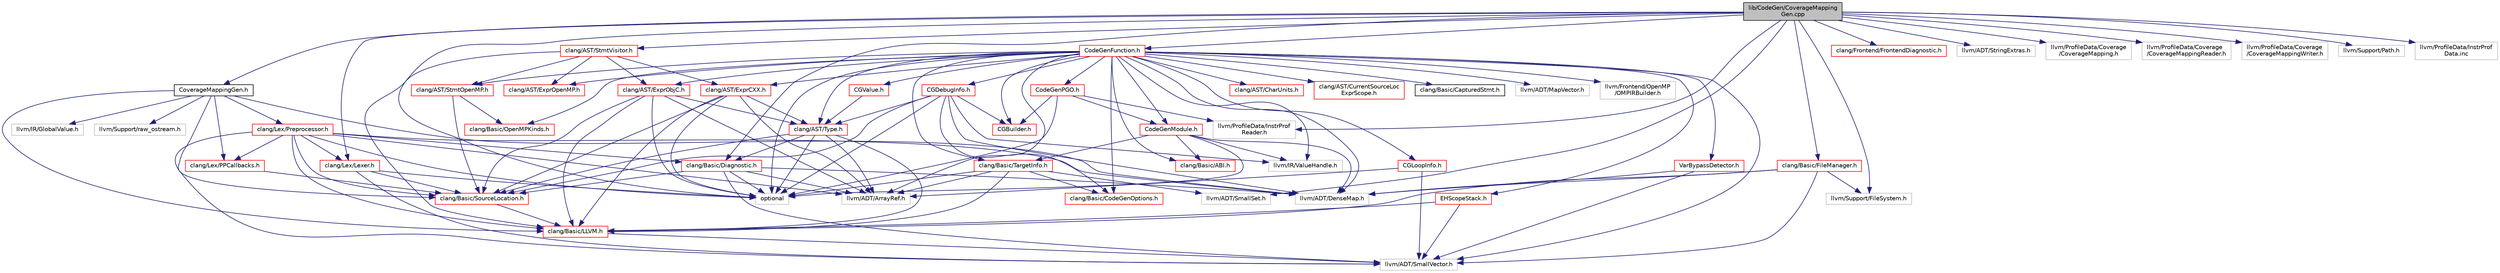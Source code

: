 digraph "lib/CodeGen/CoverageMappingGen.cpp"
{
 // LATEX_PDF_SIZE
  bgcolor="transparent";
  edge [fontname="Helvetica",fontsize="10",labelfontname="Helvetica",labelfontsize="10"];
  node [fontname="Helvetica",fontsize="10",shape=record];
  Node1 [label="lib/CodeGen/CoverageMapping\lGen.cpp",height=0.2,width=0.4,color="black", fillcolor="grey75", style="filled", fontcolor="black",tooltip=" "];
  Node1 -> Node2 [color="midnightblue",fontsize="10",style="solid",fontname="Helvetica"];
  Node2 [label="CoverageMappingGen.h",height=0.2,width=0.4,color="black",URL="$CoverageMappingGen_8h.html",tooltip=" "];
  Node2 -> Node3 [color="midnightblue",fontsize="10",style="solid",fontname="Helvetica"];
  Node3 [label="clang/Basic/LLVM.h",height=0.2,width=0.4,color="red",URL="$LLVM_8h.html",tooltip=" "];
  Node3 -> Node5 [color="midnightblue",fontsize="10",style="solid",fontname="Helvetica"];
  Node5 [label="llvm/ADT/SmallVector.h",height=0.2,width=0.4,color="grey75",tooltip=" "];
  Node2 -> Node6 [color="midnightblue",fontsize="10",style="solid",fontname="Helvetica"];
  Node6 [label="clang/Basic/SourceLocation.h",height=0.2,width=0.4,color="red",URL="$SourceLocation_8h.html",tooltip=" "];
  Node6 -> Node3 [color="midnightblue",fontsize="10",style="solid",fontname="Helvetica"];
  Node2 -> Node12 [color="midnightblue",fontsize="10",style="solid",fontname="Helvetica"];
  Node12 [label="clang/Lex/PPCallbacks.h",height=0.2,width=0.4,color="red",URL="$PPCallbacks_8h.html",tooltip=" "];
  Node12 -> Node6 [color="midnightblue",fontsize="10",style="solid",fontname="Helvetica"];
  Node2 -> Node65 [color="midnightblue",fontsize="10",style="solid",fontname="Helvetica"];
  Node65 [label="clang/Lex/Preprocessor.h",height=0.2,width=0.4,color="red",URL="$Preprocessor_8h.html",tooltip=" "];
  Node65 -> Node19 [color="midnightblue",fontsize="10",style="solid",fontname="Helvetica"];
  Node19 [label="clang/Basic/Diagnostic.h",height=0.2,width=0.4,color="red",URL="$Basic_2Diagnostic_8h.html",tooltip=" "];
  Node19 -> Node6 [color="midnightblue",fontsize="10",style="solid",fontname="Helvetica"];
  Node19 -> Node28 [color="midnightblue",fontsize="10",style="solid",fontname="Helvetica"];
  Node28 [label="llvm/ADT/ArrayRef.h",height=0.2,width=0.4,color="grey75",tooltip=" "];
  Node19 -> Node29 [color="midnightblue",fontsize="10",style="solid",fontname="Helvetica"];
  Node29 [label="llvm/ADT/DenseMap.h",height=0.2,width=0.4,color="grey75",tooltip=" "];
  Node19 -> Node5 [color="midnightblue",fontsize="10",style="solid",fontname="Helvetica"];
  Node19 -> Node15 [color="midnightblue",fontsize="10",style="solid",fontname="Helvetica"];
  Node15 [label="optional",height=0.2,width=0.4,color="grey75",tooltip=" "];
  Node65 -> Node3 [color="midnightblue",fontsize="10",style="solid",fontname="Helvetica"];
  Node65 -> Node6 [color="midnightblue",fontsize="10",style="solid",fontname="Helvetica"];
  Node65 -> Node99 [color="midnightblue",fontsize="10",style="solid",fontname="Helvetica"];
  Node99 [label="clang/Lex/Lexer.h",height=0.2,width=0.4,color="red",URL="$Lexer_8h.html",tooltip=" "];
  Node99 -> Node6 [color="midnightblue",fontsize="10",style="solid",fontname="Helvetica"];
  Node99 -> Node5 [color="midnightblue",fontsize="10",style="solid",fontname="Helvetica"];
  Node99 -> Node15 [color="midnightblue",fontsize="10",style="solid",fontname="Helvetica"];
  Node65 -> Node12 [color="midnightblue",fontsize="10",style="solid",fontname="Helvetica"];
  Node65 -> Node28 [color="midnightblue",fontsize="10",style="solid",fontname="Helvetica"];
  Node65 -> Node29 [color="midnightblue",fontsize="10",style="solid",fontname="Helvetica"];
  Node65 -> Node5 [color="midnightblue",fontsize="10",style="solid",fontname="Helvetica"];
  Node65 -> Node15 [color="midnightblue",fontsize="10",style="solid",fontname="Helvetica"];
  Node2 -> Node29 [color="midnightblue",fontsize="10",style="solid",fontname="Helvetica"];
  Node2 -> Node110 [color="midnightblue",fontsize="10",style="solid",fontname="Helvetica"];
  Node110 [label="llvm/IR/GlobalValue.h",height=0.2,width=0.4,color="grey75",tooltip=" "];
  Node2 -> Node111 [color="midnightblue",fontsize="10",style="solid",fontname="Helvetica"];
  Node111 [label="llvm/Support/raw_ostream.h",height=0.2,width=0.4,color="grey75",tooltip=" "];
  Node1 -> Node112 [color="midnightblue",fontsize="10",style="solid",fontname="Helvetica"];
  Node112 [label="CodeGenFunction.h",height=0.2,width=0.4,color="red",URL="$CodeGenFunction_8h.html",tooltip=" "];
  Node112 -> Node113 [color="midnightblue",fontsize="10",style="solid",fontname="Helvetica"];
  Node113 [label="CGBuilder.h",height=0.2,width=0.4,color="red",URL="$CGBuilder_8h.html",tooltip=" "];
  Node112 -> Node125 [color="midnightblue",fontsize="10",style="solid",fontname="Helvetica"];
  Node125 [label="CGDebugInfo.h",height=0.2,width=0.4,color="red",URL="$CGDebugInfo_8h.html",tooltip=" "];
  Node125 -> Node113 [color="midnightblue",fontsize="10",style="solid",fontname="Helvetica"];
  Node125 -> Node143 [color="midnightblue",fontsize="10",style="solid",fontname="Helvetica"];
  Node143 [label="clang/AST/Type.h",height=0.2,width=0.4,color="red",URL="$Type_8h.html",tooltip=" "];
  Node143 -> Node19 [color="midnightblue",fontsize="10",style="solid",fontname="Helvetica"];
  Node143 -> Node3 [color="midnightblue",fontsize="10",style="solid",fontname="Helvetica"];
  Node143 -> Node6 [color="midnightblue",fontsize="10",style="solid",fontname="Helvetica"];
  Node143 -> Node28 [color="midnightblue",fontsize="10",style="solid",fontname="Helvetica"];
  Node143 -> Node15 [color="midnightblue",fontsize="10",style="solid",fontname="Helvetica"];
  Node125 -> Node194 [color="midnightblue",fontsize="10",style="solid",fontname="Helvetica"];
  Node194 [label="clang/Basic/CodeGenOptions.h",height=0.2,width=0.4,color="red",URL="$CodeGenOptions_8h.html",tooltip=" "];
  Node125 -> Node6 [color="midnightblue",fontsize="10",style="solid",fontname="Helvetica"];
  Node125 -> Node29 [color="midnightblue",fontsize="10",style="solid",fontname="Helvetica"];
  Node125 -> Node203 [color="midnightblue",fontsize="10",style="solid",fontname="Helvetica"];
  Node203 [label="llvm/IR/ValueHandle.h",height=0.2,width=0.4,color="grey75",tooltip=" "];
  Node125 -> Node15 [color="midnightblue",fontsize="10",style="solid",fontname="Helvetica"];
  Node112 -> Node204 [color="midnightblue",fontsize="10",style="solid",fontname="Helvetica"];
  Node204 [label="CGLoopInfo.h",height=0.2,width=0.4,color="red",URL="$CGLoopInfo_8h.html",tooltip=" "];
  Node204 -> Node28 [color="midnightblue",fontsize="10",style="solid",fontname="Helvetica"];
  Node204 -> Node5 [color="midnightblue",fontsize="10",style="solid",fontname="Helvetica"];
  Node112 -> Node207 [color="midnightblue",fontsize="10",style="solid",fontname="Helvetica"];
  Node207 [label="CGValue.h",height=0.2,width=0.4,color="red",URL="$CGValue_8h.html",tooltip=" "];
  Node207 -> Node143 [color="midnightblue",fontsize="10",style="solid",fontname="Helvetica"];
  Node112 -> Node223 [color="midnightblue",fontsize="10",style="solid",fontname="Helvetica"];
  Node223 [label="CodeGenModule.h",height=0.2,width=0.4,color="red",URL="$CodeGenModule_8h.html",tooltip=" "];
  Node223 -> Node243 [color="midnightblue",fontsize="10",style="solid",fontname="Helvetica"];
  Node243 [label="clang/Basic/ABI.h",height=0.2,width=0.4,color="red",URL="$ABI_8h.html",tooltip=" "];
  Node223 -> Node260 [color="midnightblue",fontsize="10",style="solid",fontname="Helvetica"];
  Node260 [label="clang/Basic/TargetInfo.h",height=0.2,width=0.4,color="red",URL="$include_2clang_2Basic_2TargetInfo_8h.html",tooltip=" "];
  Node260 -> Node194 [color="midnightblue",fontsize="10",style="solid",fontname="Helvetica"];
  Node260 -> Node3 [color="midnightblue",fontsize="10",style="solid",fontname="Helvetica"];
  Node260 -> Node28 [color="midnightblue",fontsize="10",style="solid",fontname="Helvetica"];
  Node260 -> Node246 [color="midnightblue",fontsize="10",style="solid",fontname="Helvetica"];
  Node246 [label="llvm/ADT/SmallSet.h",height=0.2,width=0.4,color="grey75",tooltip=" "];
  Node260 -> Node15 [color="midnightblue",fontsize="10",style="solid",fontname="Helvetica"];
  Node223 -> Node29 [color="midnightblue",fontsize="10",style="solid",fontname="Helvetica"];
  Node223 -> Node203 [color="midnightblue",fontsize="10",style="solid",fontname="Helvetica"];
  Node223 -> Node15 [color="midnightblue",fontsize="10",style="solid",fontname="Helvetica"];
  Node112 -> Node269 [color="midnightblue",fontsize="10",style="solid",fontname="Helvetica"];
  Node269 [label="CodeGenPGO.h",height=0.2,width=0.4,color="red",URL="$CodeGenPGO_8h.html",tooltip=" "];
  Node269 -> Node113 [color="midnightblue",fontsize="10",style="solid",fontname="Helvetica"];
  Node269 -> Node223 [color="midnightblue",fontsize="10",style="solid",fontname="Helvetica"];
  Node269 -> Node270 [color="midnightblue",fontsize="10",style="solid",fontname="Helvetica"];
  Node270 [label="llvm/ProfileData/InstrProf\lReader.h",height=0.2,width=0.4,color="grey75",tooltip=" "];
  Node269 -> Node15 [color="midnightblue",fontsize="10",style="solid",fontname="Helvetica"];
  Node112 -> Node252 [color="midnightblue",fontsize="10",style="solid",fontname="Helvetica"];
  Node252 [label="EHScopeStack.h",height=0.2,width=0.4,color="red",URL="$EHScopeStack_8h.html",tooltip=" "];
  Node252 -> Node3 [color="midnightblue",fontsize="10",style="solid",fontname="Helvetica"];
  Node252 -> Node5 [color="midnightblue",fontsize="10",style="solid",fontname="Helvetica"];
  Node112 -> Node271 [color="midnightblue",fontsize="10",style="solid",fontname="Helvetica"];
  Node271 [label="VarBypassDetector.h",height=0.2,width=0.4,color="red",URL="$VarBypassDetector_8h.html",tooltip=" "];
  Node271 -> Node29 [color="midnightblue",fontsize="10",style="solid",fontname="Helvetica"];
  Node271 -> Node5 [color="midnightblue",fontsize="10",style="solid",fontname="Helvetica"];
  Node112 -> Node115 [color="midnightblue",fontsize="10",style="solid",fontname="Helvetica"];
  Node115 [label="clang/AST/CharUnits.h",height=0.2,width=0.4,color="red",URL="$CharUnits_8h.html",tooltip=" "];
  Node112 -> Node272 [color="midnightblue",fontsize="10",style="solid",fontname="Helvetica"];
  Node272 [label="clang/AST/CurrentSourceLoc\lExprScope.h",height=0.2,width=0.4,color="red",URL="$CurrentSourceLocExprScope_8h.html",tooltip=" "];
  Node112 -> Node273 [color="midnightblue",fontsize="10",style="solid",fontname="Helvetica"];
  Node273 [label="clang/AST/ExprCXX.h",height=0.2,width=0.4,color="red",URL="$ExprCXX_8h.html",tooltip=" "];
  Node273 -> Node143 [color="midnightblue",fontsize="10",style="solid",fontname="Helvetica"];
  Node273 -> Node3 [color="midnightblue",fontsize="10",style="solid",fontname="Helvetica"];
  Node273 -> Node6 [color="midnightblue",fontsize="10",style="solid",fontname="Helvetica"];
  Node273 -> Node28 [color="midnightblue",fontsize="10",style="solid",fontname="Helvetica"];
  Node273 -> Node15 [color="midnightblue",fontsize="10",style="solid",fontname="Helvetica"];
  Node112 -> Node276 [color="midnightblue",fontsize="10",style="solid",fontname="Helvetica"];
  Node276 [label="clang/AST/ExprObjC.h",height=0.2,width=0.4,color="red",URL="$ExprObjC_8h.html",tooltip=" "];
  Node276 -> Node143 [color="midnightblue",fontsize="10",style="solid",fontname="Helvetica"];
  Node276 -> Node3 [color="midnightblue",fontsize="10",style="solid",fontname="Helvetica"];
  Node276 -> Node6 [color="midnightblue",fontsize="10",style="solid",fontname="Helvetica"];
  Node276 -> Node28 [color="midnightblue",fontsize="10",style="solid",fontname="Helvetica"];
  Node276 -> Node15 [color="midnightblue",fontsize="10",style="solid",fontname="Helvetica"];
  Node112 -> Node277 [color="midnightblue",fontsize="10",style="solid",fontname="Helvetica"];
  Node277 [label="clang/AST/ExprOpenMP.h",height=0.2,width=0.4,color="red",URL="$ExprOpenMP_8h.html",tooltip=" "];
  Node112 -> Node278 [color="midnightblue",fontsize="10",style="solid",fontname="Helvetica"];
  Node278 [label="clang/AST/StmtOpenMP.h",height=0.2,width=0.4,color="red",URL="$StmtOpenMP_8h.html",tooltip=" "];
  Node278 -> Node230 [color="midnightblue",fontsize="10",style="solid",fontname="Helvetica"];
  Node230 [label="clang/Basic/OpenMPKinds.h",height=0.2,width=0.4,color="red",URL="$OpenMPKinds_8h.html",tooltip=" "];
  Node278 -> Node6 [color="midnightblue",fontsize="10",style="solid",fontname="Helvetica"];
  Node112 -> Node143 [color="midnightblue",fontsize="10",style="solid",fontname="Helvetica"];
  Node112 -> Node243 [color="midnightblue",fontsize="10",style="solid",fontname="Helvetica"];
  Node112 -> Node177 [color="midnightblue",fontsize="10",style="solid",fontname="Helvetica"];
  Node177 [label="clang/Basic/CapturedStmt.h",height=0.2,width=0.4,color="black",URL="$CapturedStmt_8h.html",tooltip=" "];
  Node112 -> Node194 [color="midnightblue",fontsize="10",style="solid",fontname="Helvetica"];
  Node112 -> Node230 [color="midnightblue",fontsize="10",style="solid",fontname="Helvetica"];
  Node112 -> Node260 [color="midnightblue",fontsize="10",style="solid",fontname="Helvetica"];
  Node112 -> Node28 [color="midnightblue",fontsize="10",style="solid",fontname="Helvetica"];
  Node112 -> Node29 [color="midnightblue",fontsize="10",style="solid",fontname="Helvetica"];
  Node112 -> Node218 [color="midnightblue",fontsize="10",style="solid",fontname="Helvetica"];
  Node218 [label="llvm/ADT/MapVector.h",height=0.2,width=0.4,color="grey75",tooltip=" "];
  Node112 -> Node5 [color="midnightblue",fontsize="10",style="solid",fontname="Helvetica"];
  Node112 -> Node279 [color="midnightblue",fontsize="10",style="solid",fontname="Helvetica"];
  Node279 [label="llvm/Frontend/OpenMP\l/OMPIRBuilder.h",height=0.2,width=0.4,color="grey75",tooltip=" "];
  Node112 -> Node203 [color="midnightblue",fontsize="10",style="solid",fontname="Helvetica"];
  Node112 -> Node15 [color="midnightblue",fontsize="10",style="solid",fontname="Helvetica"];
  Node1 -> Node281 [color="midnightblue",fontsize="10",style="solid",fontname="Helvetica"];
  Node281 [label="clang/AST/StmtVisitor.h",height=0.2,width=0.4,color="red",URL="$StmtVisitor_8h.html",tooltip=" "];
  Node281 -> Node273 [color="midnightblue",fontsize="10",style="solid",fontname="Helvetica"];
  Node281 -> Node276 [color="midnightblue",fontsize="10",style="solid",fontname="Helvetica"];
  Node281 -> Node277 [color="midnightblue",fontsize="10",style="solid",fontname="Helvetica"];
  Node281 -> Node278 [color="midnightblue",fontsize="10",style="solid",fontname="Helvetica"];
  Node281 -> Node3 [color="midnightblue",fontsize="10",style="solid",fontname="Helvetica"];
  Node1 -> Node19 [color="midnightblue",fontsize="10",style="solid",fontname="Helvetica"];
  Node1 -> Node48 [color="midnightblue",fontsize="10",style="solid",fontname="Helvetica"];
  Node48 [label="clang/Basic/FileManager.h",height=0.2,width=0.4,color="red",URL="$FileManager_8h.html",tooltip=" "];
  Node48 -> Node3 [color="midnightblue",fontsize="10",style="solid",fontname="Helvetica"];
  Node48 -> Node29 [color="midnightblue",fontsize="10",style="solid",fontname="Helvetica"];
  Node48 -> Node5 [color="midnightblue",fontsize="10",style="solid",fontname="Helvetica"];
  Node48 -> Node51 [color="midnightblue",fontsize="10",style="solid",fontname="Helvetica"];
  Node51 [label="llvm/Support/FileSystem.h",height=0.2,width=0.4,color="grey75",tooltip=" "];
  Node1 -> Node284 [color="midnightblue",fontsize="10",style="solid",fontname="Helvetica"];
  Node284 [label="clang/Frontend/FrontendDiagnostic.h",height=0.2,width=0.4,color="red",URL="$FrontendDiagnostic_8h.html",tooltip=" "];
  Node1 -> Node99 [color="midnightblue",fontsize="10",style="solid",fontname="Helvetica"];
  Node1 -> Node246 [color="midnightblue",fontsize="10",style="solid",fontname="Helvetica"];
  Node1 -> Node287 [color="midnightblue",fontsize="10",style="solid",fontname="Helvetica"];
  Node287 [label="llvm/ADT/StringExtras.h",height=0.2,width=0.4,color="grey75",tooltip=" "];
  Node1 -> Node288 [color="midnightblue",fontsize="10",style="solid",fontname="Helvetica"];
  Node288 [label="llvm/ProfileData/Coverage\l/CoverageMapping.h",height=0.2,width=0.4,color="grey75",tooltip=" "];
  Node1 -> Node289 [color="midnightblue",fontsize="10",style="solid",fontname="Helvetica"];
  Node289 [label="llvm/ProfileData/Coverage\l/CoverageMappingReader.h",height=0.2,width=0.4,color="grey75",tooltip=" "];
  Node1 -> Node290 [color="midnightblue",fontsize="10",style="solid",fontname="Helvetica"];
  Node290 [label="llvm/ProfileData/Coverage\l/CoverageMappingWriter.h",height=0.2,width=0.4,color="grey75",tooltip=" "];
  Node1 -> Node270 [color="midnightblue",fontsize="10",style="solid",fontname="Helvetica"];
  Node1 -> Node51 [color="midnightblue",fontsize="10",style="solid",fontname="Helvetica"];
  Node1 -> Node291 [color="midnightblue",fontsize="10",style="solid",fontname="Helvetica"];
  Node291 [label="llvm/Support/Path.h",height=0.2,width=0.4,color="grey75",tooltip=" "];
  Node1 -> Node15 [color="midnightblue",fontsize="10",style="solid",fontname="Helvetica"];
  Node1 -> Node292 [color="midnightblue",fontsize="10",style="solid",fontname="Helvetica"];
  Node292 [label="llvm/ProfileData/InstrProf\lData.inc",height=0.2,width=0.4,color="grey75",tooltip=" "];
}
